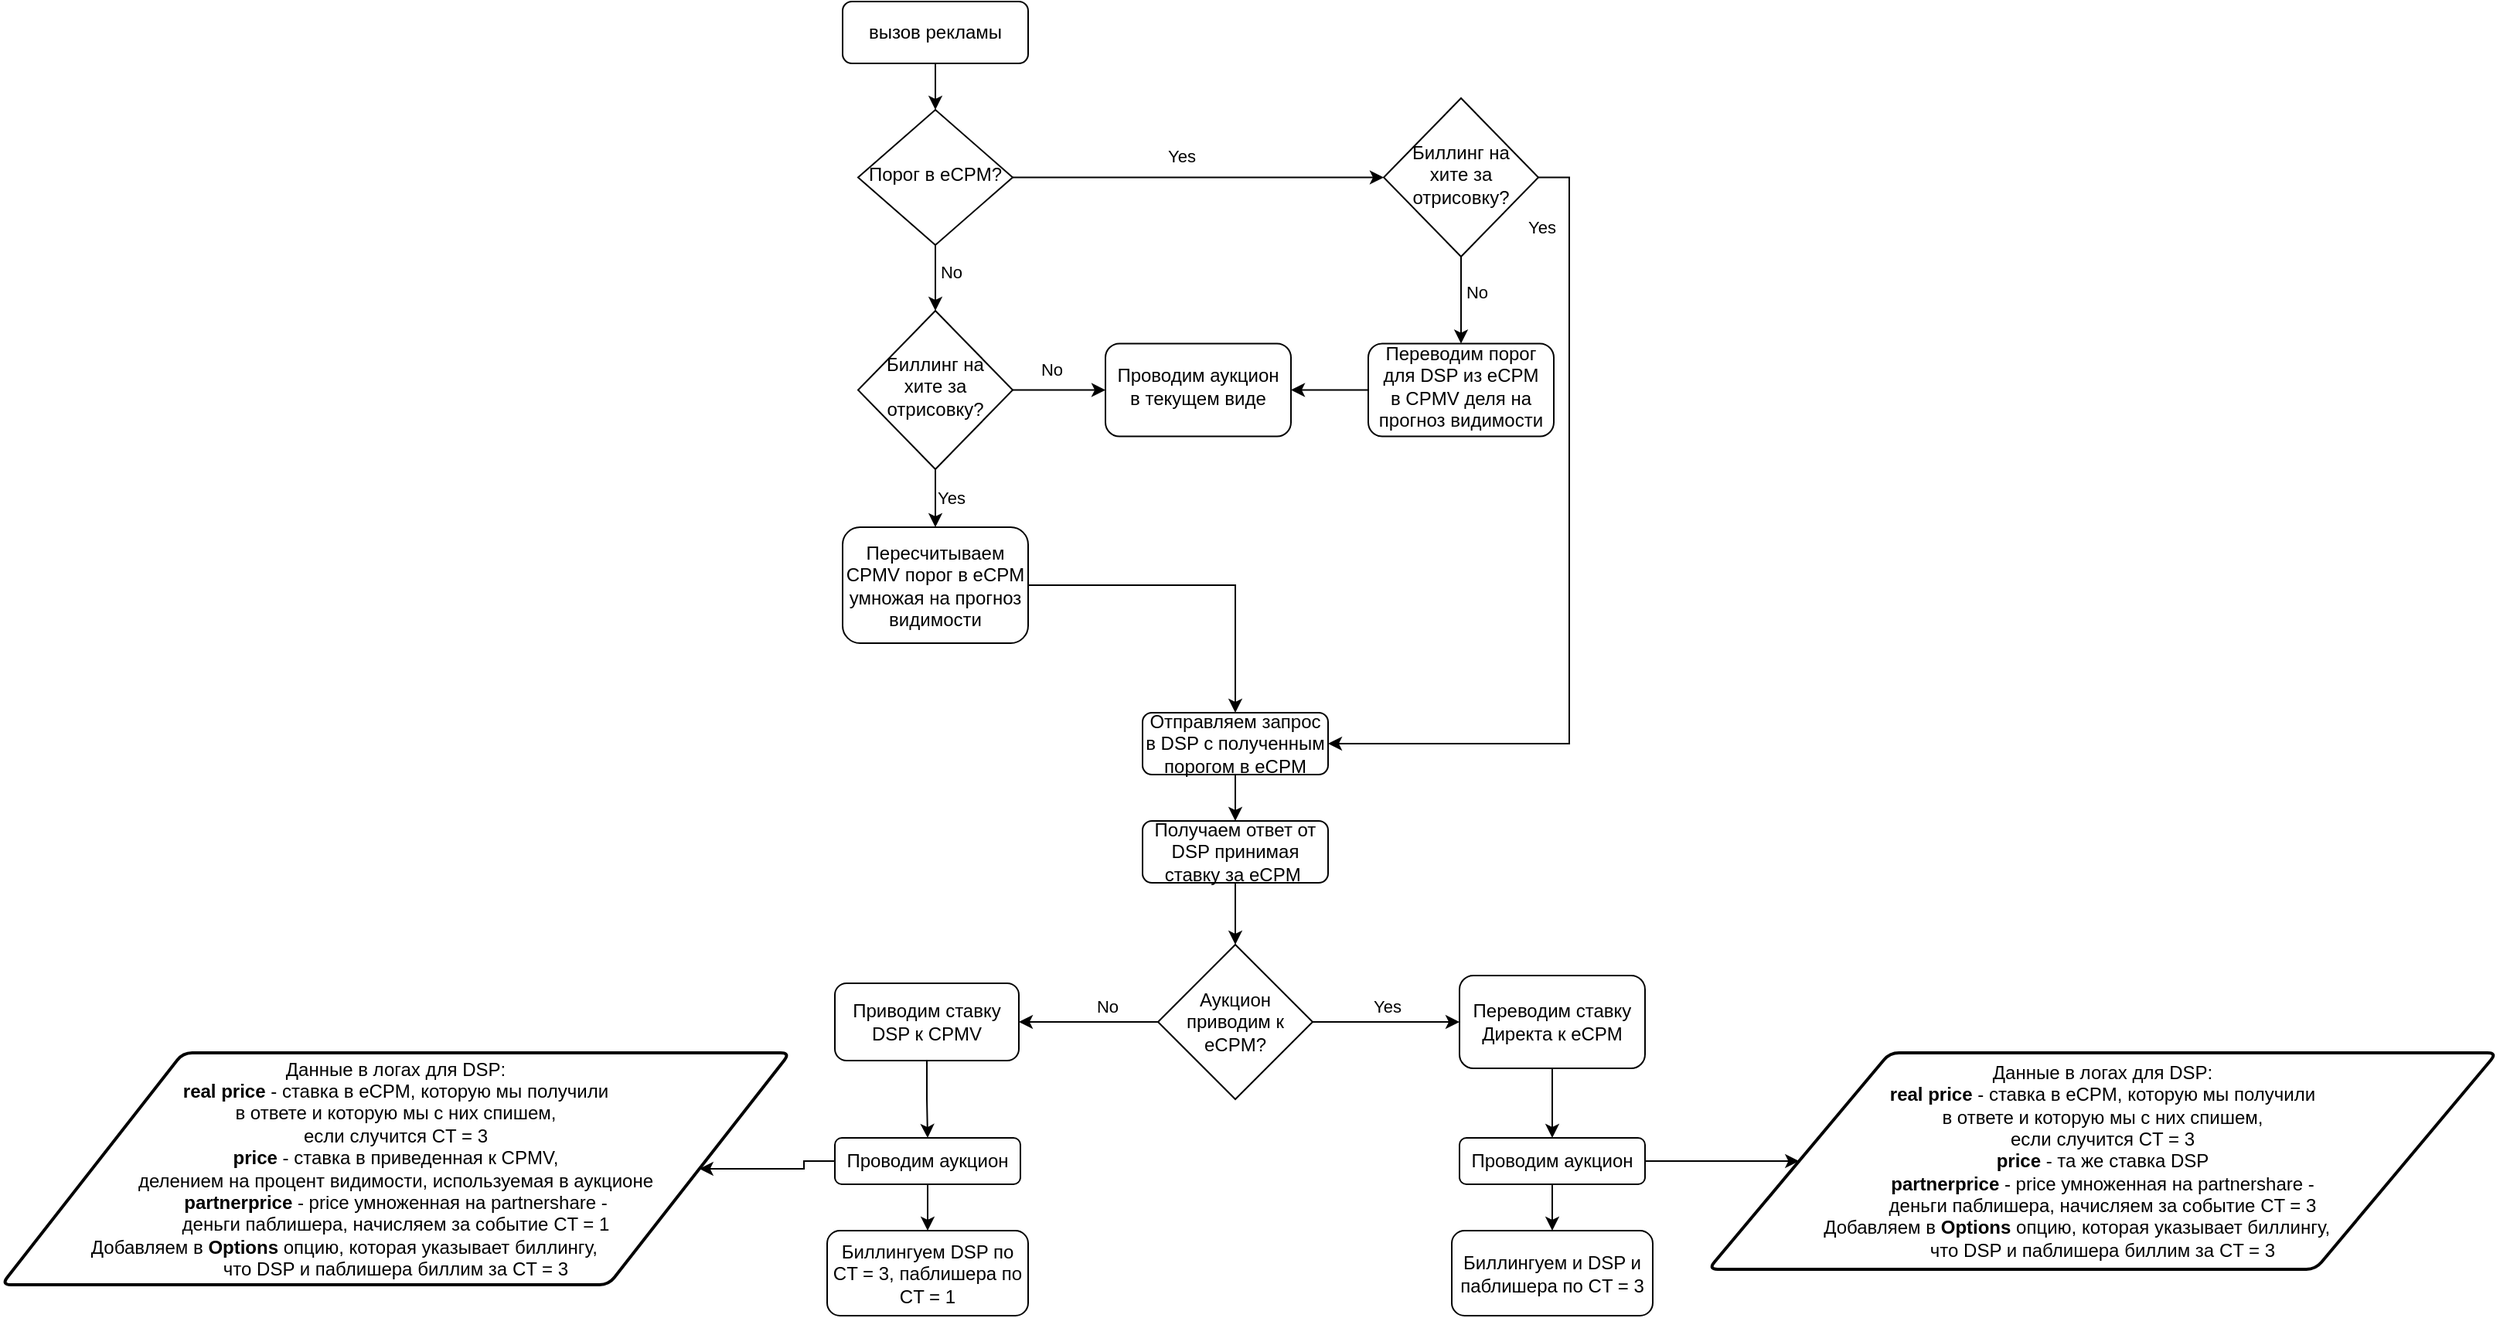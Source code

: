 <mxfile version="20.7.4" type="github">
  <diagram id="C5RBs43oDa-KdzZeNtuy" name="Page-1">
    <mxGraphModel dx="1949" dy="738" grid="1" gridSize="10" guides="1" tooltips="1" connect="1" arrows="1" fold="1" page="1" pageScale="1" pageWidth="827" pageHeight="1169" math="0" shadow="0">
      <root>
        <mxCell id="WIyWlLk6GJQsqaUBKTNV-0" />
        <mxCell id="WIyWlLk6GJQsqaUBKTNV-1" parent="WIyWlLk6GJQsqaUBKTNV-0" />
        <mxCell id="2sAaZkd2MSDt4CEduPBy-50" style="edgeStyle=orthogonalEdgeStyle;rounded=0;sketch=0;orthogonalLoop=1;jettySize=auto;html=1;entryX=0.5;entryY=1;entryDx=0;entryDy=0;" edge="1" parent="WIyWlLk6GJQsqaUBKTNV-1" source="WIyWlLk6GJQsqaUBKTNV-3" target="WIyWlLk6GJQsqaUBKTNV-10">
          <mxGeometry relative="1" as="geometry" />
        </mxCell>
        <mxCell id="WIyWlLk6GJQsqaUBKTNV-3" value="вызов рекламы" style="rounded=1;whiteSpace=wrap;html=1;fontSize=12;glass=0;strokeWidth=1;shadow=0;" parent="WIyWlLk6GJQsqaUBKTNV-1" vertex="1">
          <mxGeometry x="160" y="80" width="120" height="40" as="geometry" />
        </mxCell>
        <mxCell id="2sAaZkd2MSDt4CEduPBy-59" style="edgeStyle=orthogonalEdgeStyle;rounded=0;sketch=0;orthogonalLoop=1;jettySize=auto;html=1;entryX=0.5;entryY=0;entryDx=0;entryDy=0;" edge="1" parent="WIyWlLk6GJQsqaUBKTNV-1" source="WIyWlLk6GJQsqaUBKTNV-6" target="WIyWlLk6GJQsqaUBKTNV-11">
          <mxGeometry relative="1" as="geometry" />
        </mxCell>
        <mxCell id="2sAaZkd2MSDt4CEduPBy-60" value="Yes" style="edgeLabel;html=1;align=center;verticalAlign=middle;resizable=0;points=[];" vertex="1" connectable="0" parent="2sAaZkd2MSDt4CEduPBy-59">
          <mxGeometry x="-0.15" y="2" relative="1" as="geometry">
            <mxPoint x="8" as="offset" />
          </mxGeometry>
        </mxCell>
        <mxCell id="2sAaZkd2MSDt4CEduPBy-66" value="" style="edgeStyle=orthogonalEdgeStyle;rounded=0;sketch=0;orthogonalLoop=1;jettySize=auto;html=1;" edge="1" parent="WIyWlLk6GJQsqaUBKTNV-1" source="WIyWlLk6GJQsqaUBKTNV-6" target="2sAaZkd2MSDt4CEduPBy-65">
          <mxGeometry relative="1" as="geometry" />
        </mxCell>
        <mxCell id="2sAaZkd2MSDt4CEduPBy-67" value="No" style="edgeLabel;html=1;align=center;verticalAlign=middle;resizable=0;points=[];" vertex="1" connectable="0" parent="2sAaZkd2MSDt4CEduPBy-66">
          <mxGeometry x="-0.182" y="2" relative="1" as="geometry">
            <mxPoint y="-12" as="offset" />
          </mxGeometry>
        </mxCell>
        <mxCell id="WIyWlLk6GJQsqaUBKTNV-6" value="Биллинг на хите за отрисовку?" style="rhombus;whiteSpace=wrap;html=1;shadow=0;fontFamily=Helvetica;fontSize=12;align=center;strokeWidth=1;spacing=6;spacingTop=-4;direction=west;" parent="WIyWlLk6GJQsqaUBKTNV-1" vertex="1">
          <mxGeometry x="170" y="280" width="100" height="102.5" as="geometry" />
        </mxCell>
        <mxCell id="2sAaZkd2MSDt4CEduPBy-49" style="edgeStyle=orthogonalEdgeStyle;rounded=0;sketch=0;orthogonalLoop=1;jettySize=auto;html=1;exitX=0.5;exitY=0;exitDx=0;exitDy=0;entryX=0.5;entryY=1;entryDx=0;entryDy=0;" edge="1" parent="WIyWlLk6GJQsqaUBKTNV-1" source="WIyWlLk6GJQsqaUBKTNV-10" target="WIyWlLk6GJQsqaUBKTNV-6">
          <mxGeometry relative="1" as="geometry" />
        </mxCell>
        <mxCell id="2sAaZkd2MSDt4CEduPBy-57" value="No" style="edgeLabel;html=1;align=center;verticalAlign=middle;resizable=0;points=[];" vertex="1" connectable="0" parent="2sAaZkd2MSDt4CEduPBy-49">
          <mxGeometry x="-0.18" y="1" relative="1" as="geometry">
            <mxPoint x="9" as="offset" />
          </mxGeometry>
        </mxCell>
        <mxCell id="2sAaZkd2MSDt4CEduPBy-52" style="edgeStyle=orthogonalEdgeStyle;rounded=0;sketch=0;orthogonalLoop=1;jettySize=auto;html=1;entryX=1;entryY=0.5;entryDx=0;entryDy=0;" edge="1" parent="WIyWlLk6GJQsqaUBKTNV-1" source="WIyWlLk6GJQsqaUBKTNV-10" target="2sAaZkd2MSDt4CEduPBy-51">
          <mxGeometry relative="1" as="geometry" />
        </mxCell>
        <mxCell id="2sAaZkd2MSDt4CEduPBy-53" value="Yes" style="edgeLabel;html=1;align=center;verticalAlign=middle;resizable=0;points=[];" vertex="1" connectable="0" parent="2sAaZkd2MSDt4CEduPBy-52">
          <mxGeometry x="-0.098" y="2" relative="1" as="geometry">
            <mxPoint y="-12" as="offset" />
          </mxGeometry>
        </mxCell>
        <mxCell id="WIyWlLk6GJQsqaUBKTNV-10" value="Порог в eCPM?" style="rhombus;whiteSpace=wrap;html=1;shadow=0;fontFamily=Helvetica;fontSize=12;align=center;strokeWidth=1;spacing=6;spacingTop=-4;direction=west;" parent="WIyWlLk6GJQsqaUBKTNV-1" vertex="1">
          <mxGeometry x="170" y="150" width="100" height="87.5" as="geometry" />
        </mxCell>
        <mxCell id="2sAaZkd2MSDt4CEduPBy-58" style="edgeStyle=orthogonalEdgeStyle;rounded=0;sketch=0;orthogonalLoop=1;jettySize=auto;html=1;entryX=0.5;entryY=0;entryDx=0;entryDy=0;" edge="1" parent="WIyWlLk6GJQsqaUBKTNV-1" source="WIyWlLk6GJQsqaUBKTNV-11" target="WIyWlLk6GJQsqaUBKTNV-12">
          <mxGeometry relative="1" as="geometry" />
        </mxCell>
        <mxCell id="WIyWlLk6GJQsqaUBKTNV-11" value="Пересчитываем CPMV порог в eCPM умножая на прогноз видимости" style="rounded=1;whiteSpace=wrap;html=1;fontSize=12;glass=0;strokeWidth=1;shadow=0;" parent="WIyWlLk6GJQsqaUBKTNV-1" vertex="1">
          <mxGeometry x="160" y="420" width="120" height="75" as="geometry" />
        </mxCell>
        <mxCell id="2sAaZkd2MSDt4CEduPBy-18" style="edgeStyle=orthogonalEdgeStyle;rounded=0;orthogonalLoop=1;jettySize=auto;html=1;entryX=0.5;entryY=0;entryDx=0;entryDy=0;" edge="1" parent="WIyWlLk6GJQsqaUBKTNV-1" source="WIyWlLk6GJQsqaUBKTNV-12" target="2sAaZkd2MSDt4CEduPBy-17">
          <mxGeometry relative="1" as="geometry" />
        </mxCell>
        <mxCell id="WIyWlLk6GJQsqaUBKTNV-12" value="Отправляем запрос в DSP с полученным порогом в eCPM" style="rounded=1;whiteSpace=wrap;html=1;fontSize=12;glass=0;strokeWidth=1;shadow=0;" parent="WIyWlLk6GJQsqaUBKTNV-1" vertex="1">
          <mxGeometry x="354" y="540" width="120" height="40" as="geometry" />
        </mxCell>
        <mxCell id="2sAaZkd2MSDt4CEduPBy-24" style="edgeStyle=orthogonalEdgeStyle;rounded=0;orthogonalLoop=1;jettySize=auto;html=1;entryX=0.5;entryY=0;entryDx=0;entryDy=0;entryPerimeter=0;" edge="1" parent="WIyWlLk6GJQsqaUBKTNV-1" source="2sAaZkd2MSDt4CEduPBy-17" target="2sAaZkd2MSDt4CEduPBy-23">
          <mxGeometry relative="1" as="geometry" />
        </mxCell>
        <mxCell id="2sAaZkd2MSDt4CEduPBy-17" value="Получаем ответ от DSP принимая ставку за eCPM&amp;nbsp;" style="rounded=1;whiteSpace=wrap;html=1;fontSize=12;glass=0;strokeWidth=1;shadow=0;" vertex="1" parent="WIyWlLk6GJQsqaUBKTNV-1">
          <mxGeometry x="354" y="610" width="120" height="40" as="geometry" />
        </mxCell>
        <mxCell id="2sAaZkd2MSDt4CEduPBy-28" value="Yes" style="edgeStyle=orthogonalEdgeStyle;rounded=0;orthogonalLoop=1;jettySize=auto;html=1;" edge="1" parent="WIyWlLk6GJQsqaUBKTNV-1" source="2sAaZkd2MSDt4CEduPBy-23" target="2sAaZkd2MSDt4CEduPBy-27">
          <mxGeometry y="10" relative="1" as="geometry">
            <mxPoint as="offset" />
          </mxGeometry>
        </mxCell>
        <mxCell id="2sAaZkd2MSDt4CEduPBy-75" style="edgeStyle=orthogonalEdgeStyle;rounded=0;sketch=0;orthogonalLoop=1;jettySize=auto;html=1;entryX=1;entryY=0.5;entryDx=0;entryDy=0;" edge="1" parent="WIyWlLk6GJQsqaUBKTNV-1" source="2sAaZkd2MSDt4CEduPBy-23" target="2sAaZkd2MSDt4CEduPBy-31">
          <mxGeometry relative="1" as="geometry">
            <mxPoint x="280" y="740" as="targetPoint" />
          </mxGeometry>
        </mxCell>
        <mxCell id="2sAaZkd2MSDt4CEduPBy-76" value="No" style="edgeLabel;html=1;align=center;verticalAlign=middle;resizable=0;points=[];" vertex="1" connectable="0" parent="2sAaZkd2MSDt4CEduPBy-75">
          <mxGeometry x="-0.415" y="-2" relative="1" as="geometry">
            <mxPoint x="-7" y="-8" as="offset" />
          </mxGeometry>
        </mxCell>
        <mxCell id="2sAaZkd2MSDt4CEduPBy-23" value="Аукцион приводим к eCPM?" style="strokeWidth=1;html=1;shape=mxgraph.flowchart.decision;whiteSpace=wrap;" vertex="1" parent="WIyWlLk6GJQsqaUBKTNV-1">
          <mxGeometry x="364" y="690" width="100" height="100" as="geometry" />
        </mxCell>
        <mxCell id="2sAaZkd2MSDt4CEduPBy-30" value="" style="edgeStyle=orthogonalEdgeStyle;rounded=0;sketch=0;orthogonalLoop=1;jettySize=auto;html=1;" edge="1" parent="WIyWlLk6GJQsqaUBKTNV-1" source="2sAaZkd2MSDt4CEduPBy-27" target="2sAaZkd2MSDt4CEduPBy-29">
          <mxGeometry relative="1" as="geometry" />
        </mxCell>
        <mxCell id="2sAaZkd2MSDt4CEduPBy-27" value="Переводим ставку Директа к eCPM" style="rounded=1;whiteSpace=wrap;html=1;strokeWidth=1;" vertex="1" parent="WIyWlLk6GJQsqaUBKTNV-1">
          <mxGeometry x="559" y="710" width="120" height="60" as="geometry" />
        </mxCell>
        <mxCell id="2sAaZkd2MSDt4CEduPBy-78" value="" style="edgeStyle=orthogonalEdgeStyle;rounded=0;sketch=0;orthogonalLoop=1;jettySize=auto;html=1;" edge="1" parent="WIyWlLk6GJQsqaUBKTNV-1" source="2sAaZkd2MSDt4CEduPBy-29" target="2sAaZkd2MSDt4CEduPBy-77">
          <mxGeometry relative="1" as="geometry" />
        </mxCell>
        <mxCell id="2sAaZkd2MSDt4CEduPBy-94" style="edgeStyle=orthogonalEdgeStyle;rounded=0;sketch=0;orthogonalLoop=1;jettySize=auto;html=1;entryX=0;entryY=0.5;entryDx=0;entryDy=0;fontSize=10;" edge="1" parent="WIyWlLk6GJQsqaUBKTNV-1" source="2sAaZkd2MSDt4CEduPBy-29" target="2sAaZkd2MSDt4CEduPBy-93">
          <mxGeometry relative="1" as="geometry" />
        </mxCell>
        <mxCell id="2sAaZkd2MSDt4CEduPBy-29" value="Проводим аукцион" style="whiteSpace=wrap;html=1;rounded=1;strokeWidth=1;" vertex="1" parent="WIyWlLk6GJQsqaUBKTNV-1">
          <mxGeometry x="559" y="815" width="120" height="30" as="geometry" />
        </mxCell>
        <mxCell id="2sAaZkd2MSDt4CEduPBy-35" value="" style="edgeStyle=orthogonalEdgeStyle;rounded=0;sketch=0;orthogonalLoop=1;jettySize=auto;html=1;" edge="1" parent="WIyWlLk6GJQsqaUBKTNV-1" source="2sAaZkd2MSDt4CEduPBy-31" target="2sAaZkd2MSDt4CEduPBy-34">
          <mxGeometry relative="1" as="geometry" />
        </mxCell>
        <mxCell id="2sAaZkd2MSDt4CEduPBy-31" value="Приводим ставку DSP к CPMV" style="rounded=1;whiteSpace=wrap;html=1;strokeWidth=1;" vertex="1" parent="WIyWlLk6GJQsqaUBKTNV-1">
          <mxGeometry x="155" y="715" width="119" height="50" as="geometry" />
        </mxCell>
        <mxCell id="2sAaZkd2MSDt4CEduPBy-81" style="edgeStyle=orthogonalEdgeStyle;rounded=0;sketch=0;orthogonalLoop=1;jettySize=auto;html=1;entryX=0.5;entryY=0;entryDx=0;entryDy=0;" edge="1" parent="WIyWlLk6GJQsqaUBKTNV-1" source="2sAaZkd2MSDt4CEduPBy-34" target="2sAaZkd2MSDt4CEduPBy-79">
          <mxGeometry relative="1" as="geometry" />
        </mxCell>
        <mxCell id="2sAaZkd2MSDt4CEduPBy-92" style="edgeStyle=orthogonalEdgeStyle;rounded=0;sketch=0;orthogonalLoop=1;jettySize=auto;html=1;entryX=1;entryY=0.5;entryDx=0;entryDy=0;fontSize=10;" edge="1" parent="WIyWlLk6GJQsqaUBKTNV-1" source="2sAaZkd2MSDt4CEduPBy-34" target="2sAaZkd2MSDt4CEduPBy-82">
          <mxGeometry relative="1" as="geometry" />
        </mxCell>
        <mxCell id="2sAaZkd2MSDt4CEduPBy-34" value="Проводим аукцион" style="rounded=1;whiteSpace=wrap;html=1;strokeWidth=1;" vertex="1" parent="WIyWlLk6GJQsqaUBKTNV-1">
          <mxGeometry x="155" y="815" width="120" height="30" as="geometry" />
        </mxCell>
        <mxCell id="2sAaZkd2MSDt4CEduPBy-63" value="" style="edgeStyle=orthogonalEdgeStyle;rounded=0;sketch=0;orthogonalLoop=1;jettySize=auto;html=1;" edge="1" parent="WIyWlLk6GJQsqaUBKTNV-1" source="2sAaZkd2MSDt4CEduPBy-51" target="2sAaZkd2MSDt4CEduPBy-62">
          <mxGeometry relative="1" as="geometry" />
        </mxCell>
        <mxCell id="2sAaZkd2MSDt4CEduPBy-64" value="No" style="edgeLabel;html=1;align=center;verticalAlign=middle;resizable=0;points=[];" vertex="1" connectable="0" parent="2sAaZkd2MSDt4CEduPBy-63">
          <mxGeometry x="-0.2" relative="1" as="geometry">
            <mxPoint x="10" as="offset" />
          </mxGeometry>
        </mxCell>
        <mxCell id="2sAaZkd2MSDt4CEduPBy-72" style="edgeStyle=orthogonalEdgeStyle;rounded=0;sketch=0;orthogonalLoop=1;jettySize=auto;html=1;exitX=0;exitY=0.5;exitDx=0;exitDy=0;entryX=1;entryY=0.5;entryDx=0;entryDy=0;" edge="1" parent="WIyWlLk6GJQsqaUBKTNV-1" source="2sAaZkd2MSDt4CEduPBy-51" target="WIyWlLk6GJQsqaUBKTNV-12">
          <mxGeometry relative="1" as="geometry">
            <mxPoint x="730" y="530" as="targetPoint" />
          </mxGeometry>
        </mxCell>
        <mxCell id="2sAaZkd2MSDt4CEduPBy-74" value="Yes" style="edgeLabel;html=1;align=center;verticalAlign=middle;resizable=0;points=[];" vertex="1" connectable="0" parent="2sAaZkd2MSDt4CEduPBy-72">
          <mxGeometry x="-0.752" y="-1" relative="1" as="geometry">
            <mxPoint x="-17" y="-15" as="offset" />
          </mxGeometry>
        </mxCell>
        <mxCell id="2sAaZkd2MSDt4CEduPBy-51" value="Биллинг на хите за отрисовку?" style="rhombus;whiteSpace=wrap;html=1;shadow=0;fontFamily=Helvetica;fontSize=12;align=center;strokeWidth=1;spacing=6;spacingTop=-4;direction=west;" vertex="1" parent="WIyWlLk6GJQsqaUBKTNV-1">
          <mxGeometry x="510" y="142.5" width="100" height="102.5" as="geometry" />
        </mxCell>
        <mxCell id="2sAaZkd2MSDt4CEduPBy-73" style="edgeStyle=orthogonalEdgeStyle;rounded=0;sketch=0;orthogonalLoop=1;jettySize=auto;html=1;entryX=1;entryY=0.5;entryDx=0;entryDy=0;" edge="1" parent="WIyWlLk6GJQsqaUBKTNV-1" source="2sAaZkd2MSDt4CEduPBy-62" target="2sAaZkd2MSDt4CEduPBy-65">
          <mxGeometry relative="1" as="geometry" />
        </mxCell>
        <mxCell id="2sAaZkd2MSDt4CEduPBy-62" value="Переводим порог для DSP из eCPM в CPMV деля на прогноз видимости" style="rounded=1;whiteSpace=wrap;html=1;shadow=0;strokeWidth=1;spacing=6;spacingTop=-4;" vertex="1" parent="WIyWlLk6GJQsqaUBKTNV-1">
          <mxGeometry x="500" y="301.25" width="120" height="60" as="geometry" />
        </mxCell>
        <mxCell id="2sAaZkd2MSDt4CEduPBy-65" value="Проводим аукцион в текущем виде" style="rounded=1;whiteSpace=wrap;html=1;shadow=0;strokeWidth=1;spacing=6;spacingTop=-4;" vertex="1" parent="WIyWlLk6GJQsqaUBKTNV-1">
          <mxGeometry x="330" y="301.25" width="120" height="60" as="geometry" />
        </mxCell>
        <mxCell id="2sAaZkd2MSDt4CEduPBy-77" value="Биллингуем и DSP и паблишера по CT = 3" style="rounded=1;whiteSpace=wrap;html=1;strokeWidth=1;" vertex="1" parent="WIyWlLk6GJQsqaUBKTNV-1">
          <mxGeometry x="554" y="875" width="130" height="55" as="geometry" />
        </mxCell>
        <mxCell id="2sAaZkd2MSDt4CEduPBy-79" value="Биллингуем DSP по CT = 3, паблишера по CT = 1" style="rounded=1;whiteSpace=wrap;html=1;strokeWidth=1;" vertex="1" parent="WIyWlLk6GJQsqaUBKTNV-1">
          <mxGeometry x="150" y="875" width="130" height="55" as="geometry" />
        </mxCell>
        <mxCell id="2sAaZkd2MSDt4CEduPBy-82" value="&lt;font style=&quot;font-size: 12px;&quot;&gt;Данные в логах для DSP: &lt;br&gt;&lt;b&gt;real price&lt;/b&gt; - ставка в eCPM, которую мы получили &lt;br&gt;в ответе и которую мы с них спишем, &lt;br&gt;если случится CT = 3&lt;br&gt;&lt;b&gt;price&lt;/b&gt; - ставка в приведенная к CPMV, &lt;br&gt;делением на процент видимости, используемая в аукционе&lt;br&gt;&lt;b&gt;partnerprice &lt;/b&gt;- price умноженная на partnershare - &lt;br&gt;деньги паблишера, начисляем за событие CT = 1&lt;br&gt;Добавляем в&amp;nbsp;&lt;b style=&quot;border-color: var(--border-color);&quot;&gt;Options&amp;nbsp;&lt;/b&gt;опцию, которая указывает биллингу,&amp;nbsp; &amp;nbsp; &amp;nbsp; &amp;nbsp; &amp;nbsp; &amp;nbsp; &amp;nbsp; &amp;nbsp; &amp;nbsp; &amp;nbsp;&amp;nbsp;&lt;br style=&quot;border-color: var(--border-color);&quot;&gt;что DSP и паблишера биллим за CT = 3&lt;br&gt;&lt;/font&gt;" style="shape=parallelogram;html=1;strokeWidth=2;perimeter=parallelogramPerimeter;whiteSpace=wrap;rounded=1;arcSize=12;size=0.23;" vertex="1" parent="WIyWlLk6GJQsqaUBKTNV-1">
          <mxGeometry x="-384" y="760" width="510" height="150" as="geometry" />
        </mxCell>
        <mxCell id="2sAaZkd2MSDt4CEduPBy-93" value="&lt;font style=&quot;font-size: 12px;&quot;&gt;Данные в логах для DSP: &lt;br&gt;&lt;b&gt;real price&lt;/b&gt; - ставка в eCPM, которую мы получили &lt;br&gt;в ответе и которую мы с них спишем, &lt;br&gt;если случится CT = 3&lt;br&gt;&lt;b&gt;price&lt;/b&gt; - та же ставка DSP&lt;br&gt;&lt;b&gt;partnerprice &lt;/b&gt;- price умноженная на partnershare - &lt;br&gt;деньги паблишера, начисляем за событие CT = 3&lt;br&gt;Добавляем в &lt;b&gt;Options &lt;/b&gt;опцию, которая указывает биллингу,&amp;nbsp; &amp;nbsp; &amp;nbsp; &amp;nbsp; &amp;nbsp;&amp;nbsp;&lt;br&gt;что DSP и паблишера биллим за CT = 3&lt;br&gt;&lt;/font&gt;" style="shape=parallelogram;html=1;strokeWidth=2;perimeter=parallelogramPerimeter;whiteSpace=wrap;rounded=1;arcSize=12;size=0.23;" vertex="1" parent="WIyWlLk6GJQsqaUBKTNV-1">
          <mxGeometry x="720" y="760" width="510" height="140" as="geometry" />
        </mxCell>
      </root>
    </mxGraphModel>
  </diagram>
</mxfile>
